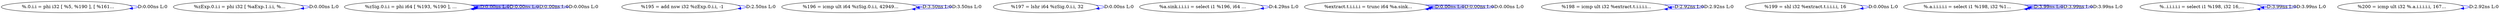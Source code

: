 digraph {
Node0x3100560[label="  %.0.i.i = phi i32 [ %5, %190 ], [ %161..."];
Node0x3100560 -> Node0x3100560[label="D:0.00ns L:0",color=blue];
Node0x3100640[label="  %zExp.0.i.i = phi i32 [ %aExp.1.i.i, %..."];
Node0x3100640 -> Node0x3100640[label="D:0.00ns L:0",color=blue];
Node0x3100720[label="  %zSig.0.i.i = phi i64 [ %193, %190 ], ..."];
Node0x3100720 -> Node0x3100720[label="D:0.00ns L:0",color=blue];
Node0x3100720 -> Node0x3100720[label="D:0.00ns L:0",color=blue];
Node0x3100720 -> Node0x3100720[label="D:0.00ns L:0",color=blue];
Node0x3100720 -> Node0x3100720[label="D:0.00ns L:0",color=blue];
Node0x3100800[label="  %195 = add nsw i32 %zExp.0.i.i, -1"];
Node0x3100800 -> Node0x3100800[label="D:2.50ns L:0",color=blue];
Node0x31008e0[label="  %196 = icmp ult i64 %zSig.0.i.i, 42949..."];
Node0x31008e0 -> Node0x31008e0[label="D:3.50ns L:0",color=blue];
Node0x31008e0 -> Node0x31008e0[label="D:3.50ns L:0",color=blue];
Node0x31009c0[label="  %197 = lshr i64 %zSig.0.i.i, 32"];
Node0x31009c0 -> Node0x31009c0[label="D:0.00ns L:0",color=blue];
Node0x3100aa0[label="  %a.sink.i.i.i.i = select i1 %196, i64 ..."];
Node0x3100aa0 -> Node0x3100aa0[label="D:4.29ns L:0",color=blue];
Node0x3100b80[label="  %extract.t.i.i.i.i = trunc i64 %a.sink..."];
Node0x3100b80 -> Node0x3100b80[label="D:0.00ns L:0",color=blue];
Node0x3100b80 -> Node0x3100b80[label="D:0.00ns L:0",color=blue];
Node0x3100b80 -> Node0x3100b80[label="D:0.00ns L:0",color=blue];
Node0x3100c60[label="  %198 = icmp ult i32 %extract.t.i.i.i.i..."];
Node0x3100c60 -> Node0x3100c60[label="D:2.92ns L:0",color=blue];
Node0x3100c60 -> Node0x3100c60[label="D:2.92ns L:0",color=blue];
Node0x3100d40[label="  %199 = shl i32 %extract.t.i.i.i.i, 16"];
Node0x3100d40 -> Node0x3100d40[label="D:0.00ns L:0",color=blue];
Node0x3100e20[label="  %.a.i.i.i.i.i = select i1 %198, i32 %1..."];
Node0x3100e20 -> Node0x3100e20[label="D:3.99ns L:0",color=blue];
Node0x3100e20 -> Node0x3100e20[label="D:3.99ns L:0",color=blue];
Node0x3100e20 -> Node0x3100e20[label="D:3.99ns L:0",color=blue];
Node0x3100f00[label="  %..i.i.i.i.i = select i1 %198, i32 16,..."];
Node0x3100f00 -> Node0x3100f00[label="D:3.99ns L:0",color=blue];
Node0x3100f00 -> Node0x3100f00[label="D:3.99ns L:0",color=blue];
Node0x3100fe0[label="  %200 = icmp ult i32 %.a.i.i.i.i.i, 167..."];
Node0x3100fe0 -> Node0x3100fe0[label="D:2.92ns L:0",color=blue];
}
